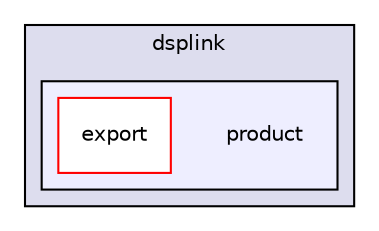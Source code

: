digraph G {
  compound=true
  node [ fontsize=10, fontname="Helvetica"];
  edge [ labelfontsize=9, labelfontname="Helvetica"];
  subgraph clusterdir_000002 {
    graph [ bgcolor="#ddddee", pencolor="black", label="dsplink" fontname="Helvetica", fontsize=10, URL="dir_000002.html"]
  subgraph clusterdir_000003 {
    graph [ bgcolor="#eeeeff", pencolor="black", label="" URL="dir_000003.html"];
    dir_000003 [shape=plaintext label="product"];
    dir_000004 [shape=box label="export" color="red" fillcolor="white" style="filled" URL="dir_000004.html"];
  }
  }
}
